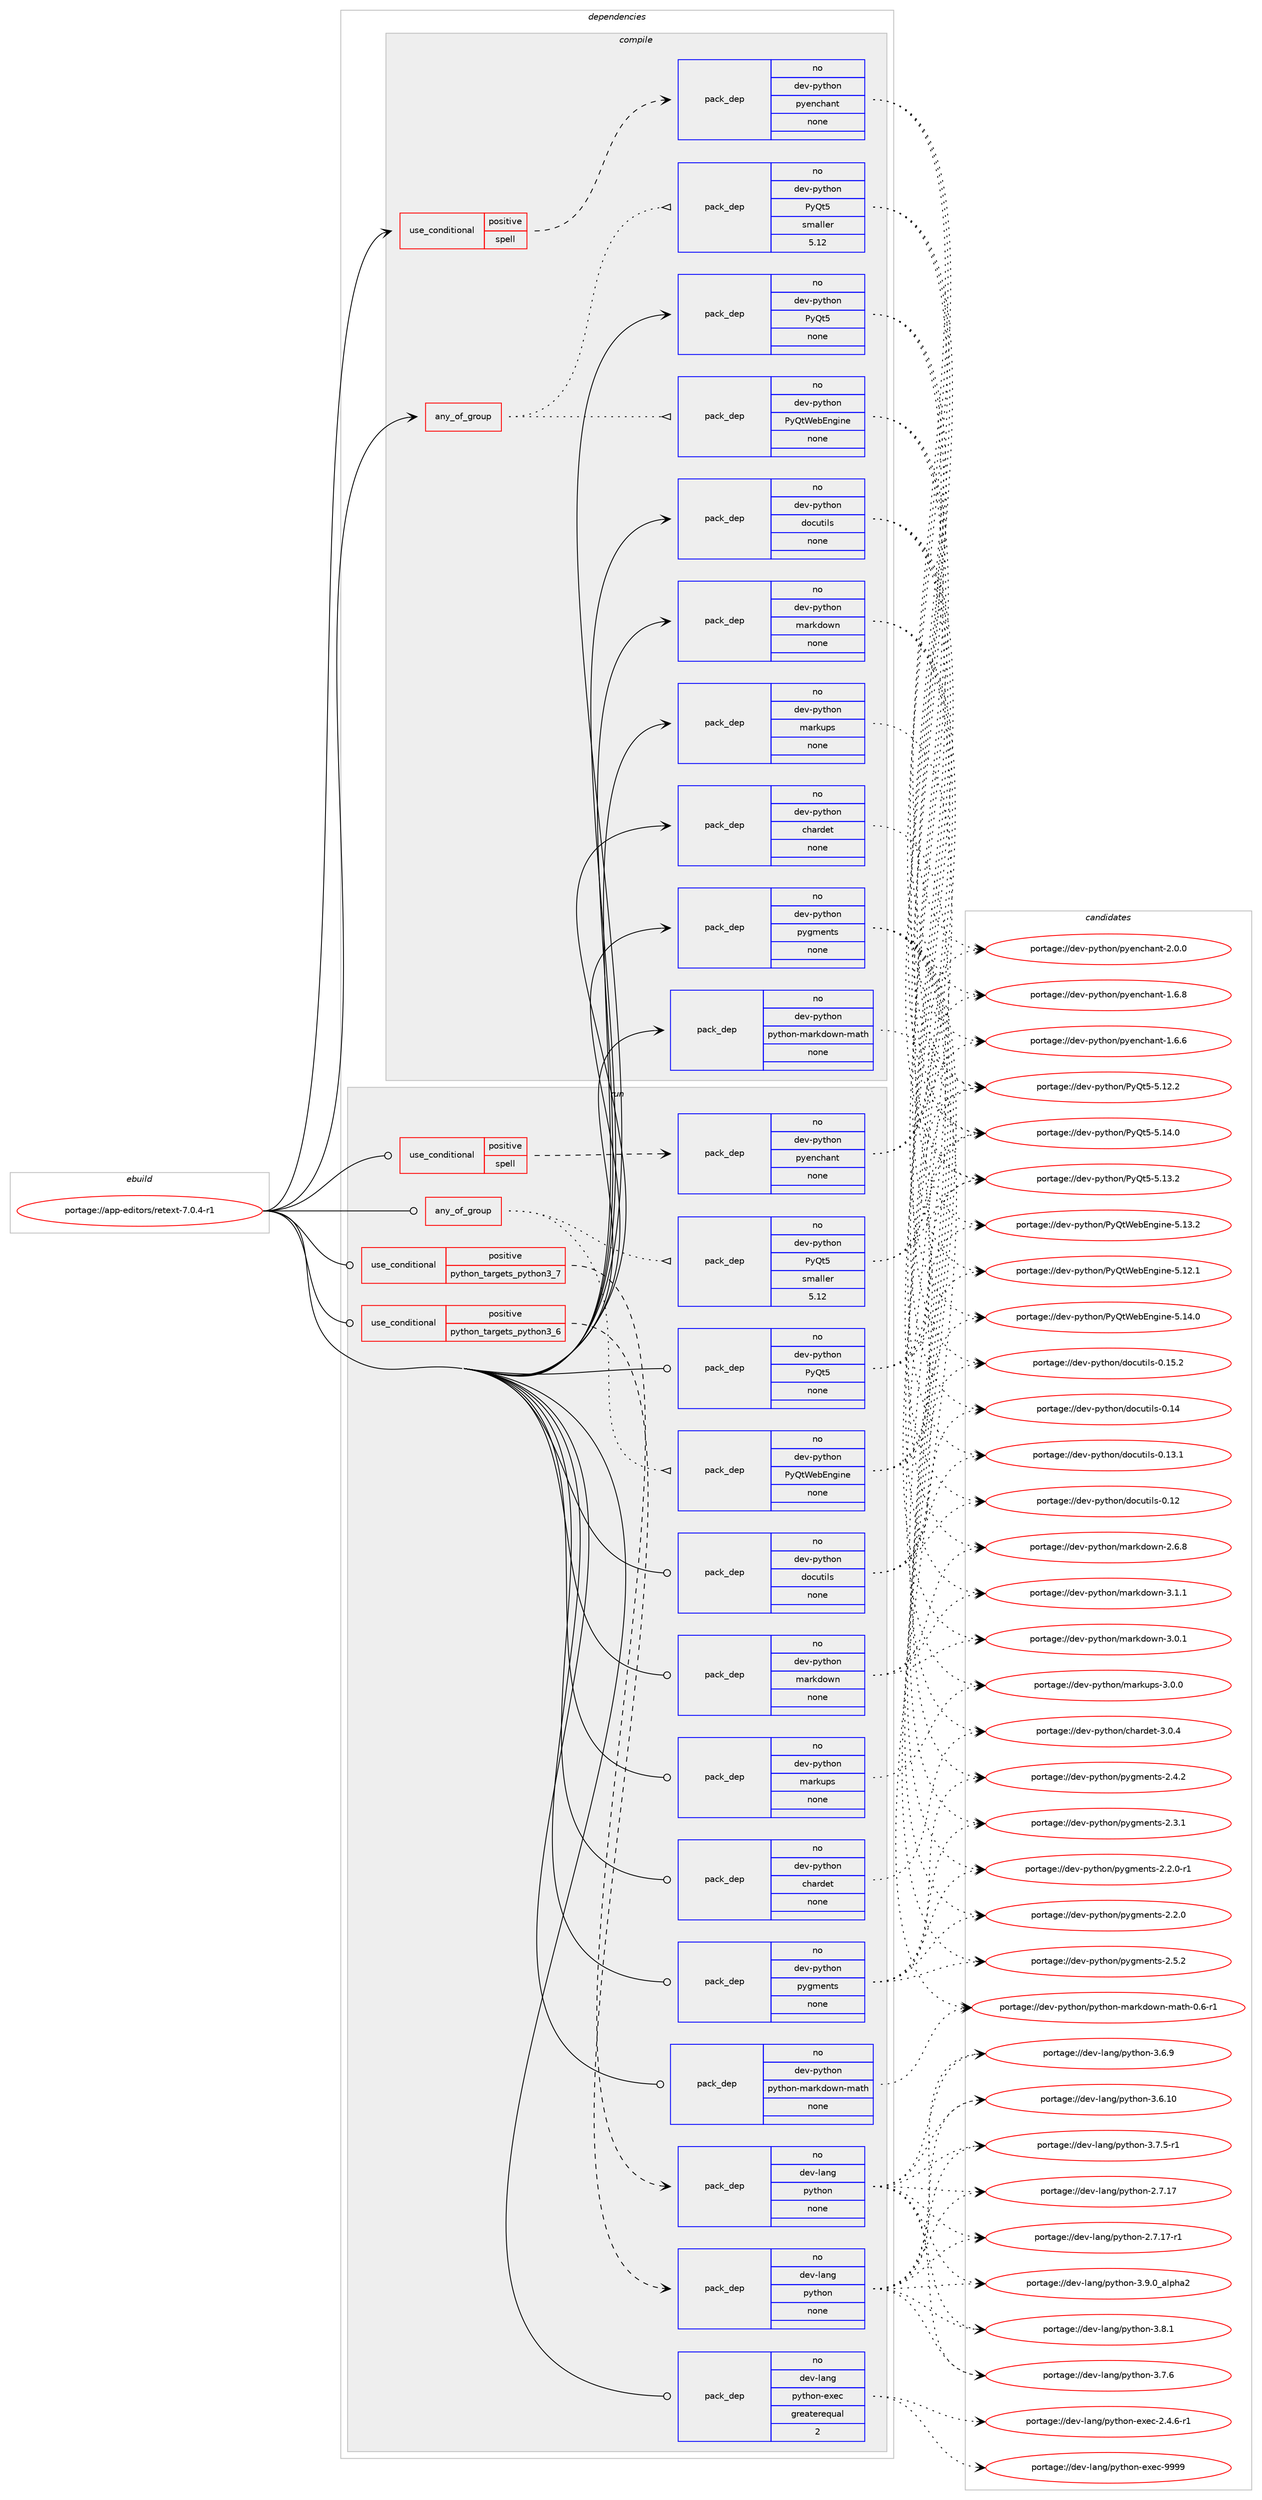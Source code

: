 digraph prolog {

# *************
# Graph options
# *************

newrank=true;
concentrate=true;
compound=true;
graph [rankdir=LR,fontname=Helvetica,fontsize=10,ranksep=1.5];#, ranksep=2.5, nodesep=0.2];
edge  [arrowhead=vee];
node  [fontname=Helvetica,fontsize=10];

# **********
# The ebuild
# **********

subgraph cluster_leftcol {
color=gray;
label=<<i>ebuild</i>>;
id [label="portage://app-editors/retext-7.0.4-r1", color=red, width=4, href="../app-editors/retext-7.0.4-r1.svg"];
}

# ****************
# The dependencies
# ****************

subgraph cluster_midcol {
color=gray;
label=<<i>dependencies</i>>;
subgraph cluster_compile {
fillcolor="#eeeeee";
style=filled;
label=<<i>compile</i>>;
subgraph any8140 {
dependency635402 [label=<<TABLE BORDER="0" CELLBORDER="1" CELLSPACING="0" CELLPADDING="4"><TR><TD CELLPADDING="10">any_of_group</TD></TR></TABLE>>, shape=none, color=red];subgraph pack477308 {
dependency635403 [label=<<TABLE BORDER="0" CELLBORDER="1" CELLSPACING="0" CELLPADDING="4" WIDTH="220"><TR><TD ROWSPAN="6" CELLPADDING="30">pack_dep</TD></TR><TR><TD WIDTH="110">no</TD></TR><TR><TD>dev-python</TD></TR><TR><TD>PyQtWebEngine</TD></TR><TR><TD>none</TD></TR><TR><TD></TD></TR></TABLE>>, shape=none, color=blue];
}
dependency635402:e -> dependency635403:w [weight=20,style="dotted",arrowhead="oinv"];
subgraph pack477309 {
dependency635404 [label=<<TABLE BORDER="0" CELLBORDER="1" CELLSPACING="0" CELLPADDING="4" WIDTH="220"><TR><TD ROWSPAN="6" CELLPADDING="30">pack_dep</TD></TR><TR><TD WIDTH="110">no</TD></TR><TR><TD>dev-python</TD></TR><TR><TD>PyQt5</TD></TR><TR><TD>smaller</TD></TR><TR><TD>5.12</TD></TR></TABLE>>, shape=none, color=blue];
}
dependency635402:e -> dependency635404:w [weight=20,style="dotted",arrowhead="oinv"];
}
id:e -> dependency635402:w [weight=20,style="solid",arrowhead="vee"];
subgraph cond149665 {
dependency635405 [label=<<TABLE BORDER="0" CELLBORDER="1" CELLSPACING="0" CELLPADDING="4"><TR><TD ROWSPAN="3" CELLPADDING="10">use_conditional</TD></TR><TR><TD>positive</TD></TR><TR><TD>spell</TD></TR></TABLE>>, shape=none, color=red];
subgraph pack477310 {
dependency635406 [label=<<TABLE BORDER="0" CELLBORDER="1" CELLSPACING="0" CELLPADDING="4" WIDTH="220"><TR><TD ROWSPAN="6" CELLPADDING="30">pack_dep</TD></TR><TR><TD WIDTH="110">no</TD></TR><TR><TD>dev-python</TD></TR><TR><TD>pyenchant</TD></TR><TR><TD>none</TD></TR><TR><TD></TD></TR></TABLE>>, shape=none, color=blue];
}
dependency635405:e -> dependency635406:w [weight=20,style="dashed",arrowhead="vee"];
}
id:e -> dependency635405:w [weight=20,style="solid",arrowhead="vee"];
subgraph pack477311 {
dependency635407 [label=<<TABLE BORDER="0" CELLBORDER="1" CELLSPACING="0" CELLPADDING="4" WIDTH="220"><TR><TD ROWSPAN="6" CELLPADDING="30">pack_dep</TD></TR><TR><TD WIDTH="110">no</TD></TR><TR><TD>dev-python</TD></TR><TR><TD>PyQt5</TD></TR><TR><TD>none</TD></TR><TR><TD></TD></TR></TABLE>>, shape=none, color=blue];
}
id:e -> dependency635407:w [weight=20,style="solid",arrowhead="vee"];
subgraph pack477312 {
dependency635408 [label=<<TABLE BORDER="0" CELLBORDER="1" CELLSPACING="0" CELLPADDING="4" WIDTH="220"><TR><TD ROWSPAN="6" CELLPADDING="30">pack_dep</TD></TR><TR><TD WIDTH="110">no</TD></TR><TR><TD>dev-python</TD></TR><TR><TD>chardet</TD></TR><TR><TD>none</TD></TR><TR><TD></TD></TR></TABLE>>, shape=none, color=blue];
}
id:e -> dependency635408:w [weight=20,style="solid",arrowhead="vee"];
subgraph pack477313 {
dependency635409 [label=<<TABLE BORDER="0" CELLBORDER="1" CELLSPACING="0" CELLPADDING="4" WIDTH="220"><TR><TD ROWSPAN="6" CELLPADDING="30">pack_dep</TD></TR><TR><TD WIDTH="110">no</TD></TR><TR><TD>dev-python</TD></TR><TR><TD>docutils</TD></TR><TR><TD>none</TD></TR><TR><TD></TD></TR></TABLE>>, shape=none, color=blue];
}
id:e -> dependency635409:w [weight=20,style="solid",arrowhead="vee"];
subgraph pack477314 {
dependency635410 [label=<<TABLE BORDER="0" CELLBORDER="1" CELLSPACING="0" CELLPADDING="4" WIDTH="220"><TR><TD ROWSPAN="6" CELLPADDING="30">pack_dep</TD></TR><TR><TD WIDTH="110">no</TD></TR><TR><TD>dev-python</TD></TR><TR><TD>markdown</TD></TR><TR><TD>none</TD></TR><TR><TD></TD></TR></TABLE>>, shape=none, color=blue];
}
id:e -> dependency635410:w [weight=20,style="solid",arrowhead="vee"];
subgraph pack477315 {
dependency635411 [label=<<TABLE BORDER="0" CELLBORDER="1" CELLSPACING="0" CELLPADDING="4" WIDTH="220"><TR><TD ROWSPAN="6" CELLPADDING="30">pack_dep</TD></TR><TR><TD WIDTH="110">no</TD></TR><TR><TD>dev-python</TD></TR><TR><TD>markups</TD></TR><TR><TD>none</TD></TR><TR><TD></TD></TR></TABLE>>, shape=none, color=blue];
}
id:e -> dependency635411:w [weight=20,style="solid",arrowhead="vee"];
subgraph pack477316 {
dependency635412 [label=<<TABLE BORDER="0" CELLBORDER="1" CELLSPACING="0" CELLPADDING="4" WIDTH="220"><TR><TD ROWSPAN="6" CELLPADDING="30">pack_dep</TD></TR><TR><TD WIDTH="110">no</TD></TR><TR><TD>dev-python</TD></TR><TR><TD>pygments</TD></TR><TR><TD>none</TD></TR><TR><TD></TD></TR></TABLE>>, shape=none, color=blue];
}
id:e -> dependency635412:w [weight=20,style="solid",arrowhead="vee"];
subgraph pack477317 {
dependency635413 [label=<<TABLE BORDER="0" CELLBORDER="1" CELLSPACING="0" CELLPADDING="4" WIDTH="220"><TR><TD ROWSPAN="6" CELLPADDING="30">pack_dep</TD></TR><TR><TD WIDTH="110">no</TD></TR><TR><TD>dev-python</TD></TR><TR><TD>python-markdown-math</TD></TR><TR><TD>none</TD></TR><TR><TD></TD></TR></TABLE>>, shape=none, color=blue];
}
id:e -> dependency635413:w [weight=20,style="solid",arrowhead="vee"];
}
subgraph cluster_compileandrun {
fillcolor="#eeeeee";
style=filled;
label=<<i>compile and run</i>>;
}
subgraph cluster_run {
fillcolor="#eeeeee";
style=filled;
label=<<i>run</i>>;
subgraph any8141 {
dependency635414 [label=<<TABLE BORDER="0" CELLBORDER="1" CELLSPACING="0" CELLPADDING="4"><TR><TD CELLPADDING="10">any_of_group</TD></TR></TABLE>>, shape=none, color=red];subgraph pack477318 {
dependency635415 [label=<<TABLE BORDER="0" CELLBORDER="1" CELLSPACING="0" CELLPADDING="4" WIDTH="220"><TR><TD ROWSPAN="6" CELLPADDING="30">pack_dep</TD></TR><TR><TD WIDTH="110">no</TD></TR><TR><TD>dev-python</TD></TR><TR><TD>PyQtWebEngine</TD></TR><TR><TD>none</TD></TR><TR><TD></TD></TR></TABLE>>, shape=none, color=blue];
}
dependency635414:e -> dependency635415:w [weight=20,style="dotted",arrowhead="oinv"];
subgraph pack477319 {
dependency635416 [label=<<TABLE BORDER="0" CELLBORDER="1" CELLSPACING="0" CELLPADDING="4" WIDTH="220"><TR><TD ROWSPAN="6" CELLPADDING="30">pack_dep</TD></TR><TR><TD WIDTH="110">no</TD></TR><TR><TD>dev-python</TD></TR><TR><TD>PyQt5</TD></TR><TR><TD>smaller</TD></TR><TR><TD>5.12</TD></TR></TABLE>>, shape=none, color=blue];
}
dependency635414:e -> dependency635416:w [weight=20,style="dotted",arrowhead="oinv"];
}
id:e -> dependency635414:w [weight=20,style="solid",arrowhead="odot"];
subgraph cond149666 {
dependency635417 [label=<<TABLE BORDER="0" CELLBORDER="1" CELLSPACING="0" CELLPADDING="4"><TR><TD ROWSPAN="3" CELLPADDING="10">use_conditional</TD></TR><TR><TD>positive</TD></TR><TR><TD>python_targets_python3_6</TD></TR></TABLE>>, shape=none, color=red];
subgraph pack477320 {
dependency635418 [label=<<TABLE BORDER="0" CELLBORDER="1" CELLSPACING="0" CELLPADDING="4" WIDTH="220"><TR><TD ROWSPAN="6" CELLPADDING="30">pack_dep</TD></TR><TR><TD WIDTH="110">no</TD></TR><TR><TD>dev-lang</TD></TR><TR><TD>python</TD></TR><TR><TD>none</TD></TR><TR><TD></TD></TR></TABLE>>, shape=none, color=blue];
}
dependency635417:e -> dependency635418:w [weight=20,style="dashed",arrowhead="vee"];
}
id:e -> dependency635417:w [weight=20,style="solid",arrowhead="odot"];
subgraph cond149667 {
dependency635419 [label=<<TABLE BORDER="0" CELLBORDER="1" CELLSPACING="0" CELLPADDING="4"><TR><TD ROWSPAN="3" CELLPADDING="10">use_conditional</TD></TR><TR><TD>positive</TD></TR><TR><TD>python_targets_python3_7</TD></TR></TABLE>>, shape=none, color=red];
subgraph pack477321 {
dependency635420 [label=<<TABLE BORDER="0" CELLBORDER="1" CELLSPACING="0" CELLPADDING="4" WIDTH="220"><TR><TD ROWSPAN="6" CELLPADDING="30">pack_dep</TD></TR><TR><TD WIDTH="110">no</TD></TR><TR><TD>dev-lang</TD></TR><TR><TD>python</TD></TR><TR><TD>none</TD></TR><TR><TD></TD></TR></TABLE>>, shape=none, color=blue];
}
dependency635419:e -> dependency635420:w [weight=20,style="dashed",arrowhead="vee"];
}
id:e -> dependency635419:w [weight=20,style="solid",arrowhead="odot"];
subgraph cond149668 {
dependency635421 [label=<<TABLE BORDER="0" CELLBORDER="1" CELLSPACING="0" CELLPADDING="4"><TR><TD ROWSPAN="3" CELLPADDING="10">use_conditional</TD></TR><TR><TD>positive</TD></TR><TR><TD>spell</TD></TR></TABLE>>, shape=none, color=red];
subgraph pack477322 {
dependency635422 [label=<<TABLE BORDER="0" CELLBORDER="1" CELLSPACING="0" CELLPADDING="4" WIDTH="220"><TR><TD ROWSPAN="6" CELLPADDING="30">pack_dep</TD></TR><TR><TD WIDTH="110">no</TD></TR><TR><TD>dev-python</TD></TR><TR><TD>pyenchant</TD></TR><TR><TD>none</TD></TR><TR><TD></TD></TR></TABLE>>, shape=none, color=blue];
}
dependency635421:e -> dependency635422:w [weight=20,style="dashed",arrowhead="vee"];
}
id:e -> dependency635421:w [weight=20,style="solid",arrowhead="odot"];
subgraph pack477323 {
dependency635423 [label=<<TABLE BORDER="0" CELLBORDER="1" CELLSPACING="0" CELLPADDING="4" WIDTH="220"><TR><TD ROWSPAN="6" CELLPADDING="30">pack_dep</TD></TR><TR><TD WIDTH="110">no</TD></TR><TR><TD>dev-lang</TD></TR><TR><TD>python-exec</TD></TR><TR><TD>greaterequal</TD></TR><TR><TD>2</TD></TR></TABLE>>, shape=none, color=blue];
}
id:e -> dependency635423:w [weight=20,style="solid",arrowhead="odot"];
subgraph pack477324 {
dependency635424 [label=<<TABLE BORDER="0" CELLBORDER="1" CELLSPACING="0" CELLPADDING="4" WIDTH="220"><TR><TD ROWSPAN="6" CELLPADDING="30">pack_dep</TD></TR><TR><TD WIDTH="110">no</TD></TR><TR><TD>dev-python</TD></TR><TR><TD>PyQt5</TD></TR><TR><TD>none</TD></TR><TR><TD></TD></TR></TABLE>>, shape=none, color=blue];
}
id:e -> dependency635424:w [weight=20,style="solid",arrowhead="odot"];
subgraph pack477325 {
dependency635425 [label=<<TABLE BORDER="0" CELLBORDER="1" CELLSPACING="0" CELLPADDING="4" WIDTH="220"><TR><TD ROWSPAN="6" CELLPADDING="30">pack_dep</TD></TR><TR><TD WIDTH="110">no</TD></TR><TR><TD>dev-python</TD></TR><TR><TD>chardet</TD></TR><TR><TD>none</TD></TR><TR><TD></TD></TR></TABLE>>, shape=none, color=blue];
}
id:e -> dependency635425:w [weight=20,style="solid",arrowhead="odot"];
subgraph pack477326 {
dependency635426 [label=<<TABLE BORDER="0" CELLBORDER="1" CELLSPACING="0" CELLPADDING="4" WIDTH="220"><TR><TD ROWSPAN="6" CELLPADDING="30">pack_dep</TD></TR><TR><TD WIDTH="110">no</TD></TR><TR><TD>dev-python</TD></TR><TR><TD>docutils</TD></TR><TR><TD>none</TD></TR><TR><TD></TD></TR></TABLE>>, shape=none, color=blue];
}
id:e -> dependency635426:w [weight=20,style="solid",arrowhead="odot"];
subgraph pack477327 {
dependency635427 [label=<<TABLE BORDER="0" CELLBORDER="1" CELLSPACING="0" CELLPADDING="4" WIDTH="220"><TR><TD ROWSPAN="6" CELLPADDING="30">pack_dep</TD></TR><TR><TD WIDTH="110">no</TD></TR><TR><TD>dev-python</TD></TR><TR><TD>markdown</TD></TR><TR><TD>none</TD></TR><TR><TD></TD></TR></TABLE>>, shape=none, color=blue];
}
id:e -> dependency635427:w [weight=20,style="solid",arrowhead="odot"];
subgraph pack477328 {
dependency635428 [label=<<TABLE BORDER="0" CELLBORDER="1" CELLSPACING="0" CELLPADDING="4" WIDTH="220"><TR><TD ROWSPAN="6" CELLPADDING="30">pack_dep</TD></TR><TR><TD WIDTH="110">no</TD></TR><TR><TD>dev-python</TD></TR><TR><TD>markups</TD></TR><TR><TD>none</TD></TR><TR><TD></TD></TR></TABLE>>, shape=none, color=blue];
}
id:e -> dependency635428:w [weight=20,style="solid",arrowhead="odot"];
subgraph pack477329 {
dependency635429 [label=<<TABLE BORDER="0" CELLBORDER="1" CELLSPACING="0" CELLPADDING="4" WIDTH="220"><TR><TD ROWSPAN="6" CELLPADDING="30">pack_dep</TD></TR><TR><TD WIDTH="110">no</TD></TR><TR><TD>dev-python</TD></TR><TR><TD>pygments</TD></TR><TR><TD>none</TD></TR><TR><TD></TD></TR></TABLE>>, shape=none, color=blue];
}
id:e -> dependency635429:w [weight=20,style="solid",arrowhead="odot"];
subgraph pack477330 {
dependency635430 [label=<<TABLE BORDER="0" CELLBORDER="1" CELLSPACING="0" CELLPADDING="4" WIDTH="220"><TR><TD ROWSPAN="6" CELLPADDING="30">pack_dep</TD></TR><TR><TD WIDTH="110">no</TD></TR><TR><TD>dev-python</TD></TR><TR><TD>python-markdown-math</TD></TR><TR><TD>none</TD></TR><TR><TD></TD></TR></TABLE>>, shape=none, color=blue];
}
id:e -> dependency635430:w [weight=20,style="solid",arrowhead="odot"];
}
}

# **************
# The candidates
# **************

subgraph cluster_choices {
rank=same;
color=gray;
label=<<i>candidates</i>>;

subgraph choice477308 {
color=black;
nodesep=1;
choice1001011184511212111610411111047801218111687101986911010310511010145534649524648 [label="portage://dev-python/PyQtWebEngine-5.14.0", color=red, width=4,href="../dev-python/PyQtWebEngine-5.14.0.svg"];
choice1001011184511212111610411111047801218111687101986911010310511010145534649514650 [label="portage://dev-python/PyQtWebEngine-5.13.2", color=red, width=4,href="../dev-python/PyQtWebEngine-5.13.2.svg"];
choice1001011184511212111610411111047801218111687101986911010310511010145534649504649 [label="portage://dev-python/PyQtWebEngine-5.12.1", color=red, width=4,href="../dev-python/PyQtWebEngine-5.12.1.svg"];
dependency635403:e -> choice1001011184511212111610411111047801218111687101986911010310511010145534649524648:w [style=dotted,weight="100"];
dependency635403:e -> choice1001011184511212111610411111047801218111687101986911010310511010145534649514650:w [style=dotted,weight="100"];
dependency635403:e -> choice1001011184511212111610411111047801218111687101986911010310511010145534649504649:w [style=dotted,weight="100"];
}
subgraph choice477309 {
color=black;
nodesep=1;
choice100101118451121211161041111104780121811165345534649524648 [label="portage://dev-python/PyQt5-5.14.0", color=red, width=4,href="../dev-python/PyQt5-5.14.0.svg"];
choice100101118451121211161041111104780121811165345534649514650 [label="portage://dev-python/PyQt5-5.13.2", color=red, width=4,href="../dev-python/PyQt5-5.13.2.svg"];
choice100101118451121211161041111104780121811165345534649504650 [label="portage://dev-python/PyQt5-5.12.2", color=red, width=4,href="../dev-python/PyQt5-5.12.2.svg"];
dependency635404:e -> choice100101118451121211161041111104780121811165345534649524648:w [style=dotted,weight="100"];
dependency635404:e -> choice100101118451121211161041111104780121811165345534649514650:w [style=dotted,weight="100"];
dependency635404:e -> choice100101118451121211161041111104780121811165345534649504650:w [style=dotted,weight="100"];
}
subgraph choice477310 {
color=black;
nodesep=1;
choice10010111845112121116104111110471121211011109910497110116455046484648 [label="portage://dev-python/pyenchant-2.0.0", color=red, width=4,href="../dev-python/pyenchant-2.0.0.svg"];
choice10010111845112121116104111110471121211011109910497110116454946544656 [label="portage://dev-python/pyenchant-1.6.8", color=red, width=4,href="../dev-python/pyenchant-1.6.8.svg"];
choice10010111845112121116104111110471121211011109910497110116454946544654 [label="portage://dev-python/pyenchant-1.6.6", color=red, width=4,href="../dev-python/pyenchant-1.6.6.svg"];
dependency635406:e -> choice10010111845112121116104111110471121211011109910497110116455046484648:w [style=dotted,weight="100"];
dependency635406:e -> choice10010111845112121116104111110471121211011109910497110116454946544656:w [style=dotted,weight="100"];
dependency635406:e -> choice10010111845112121116104111110471121211011109910497110116454946544654:w [style=dotted,weight="100"];
}
subgraph choice477311 {
color=black;
nodesep=1;
choice100101118451121211161041111104780121811165345534649524648 [label="portage://dev-python/PyQt5-5.14.0", color=red, width=4,href="../dev-python/PyQt5-5.14.0.svg"];
choice100101118451121211161041111104780121811165345534649514650 [label="portage://dev-python/PyQt5-5.13.2", color=red, width=4,href="../dev-python/PyQt5-5.13.2.svg"];
choice100101118451121211161041111104780121811165345534649504650 [label="portage://dev-python/PyQt5-5.12.2", color=red, width=4,href="../dev-python/PyQt5-5.12.2.svg"];
dependency635407:e -> choice100101118451121211161041111104780121811165345534649524648:w [style=dotted,weight="100"];
dependency635407:e -> choice100101118451121211161041111104780121811165345534649514650:w [style=dotted,weight="100"];
dependency635407:e -> choice100101118451121211161041111104780121811165345534649504650:w [style=dotted,weight="100"];
}
subgraph choice477312 {
color=black;
nodesep=1;
choice10010111845112121116104111110479910497114100101116455146484652 [label="portage://dev-python/chardet-3.0.4", color=red, width=4,href="../dev-python/chardet-3.0.4.svg"];
dependency635408:e -> choice10010111845112121116104111110479910497114100101116455146484652:w [style=dotted,weight="100"];
}
subgraph choice477313 {
color=black;
nodesep=1;
choice10010111845112121116104111110471001119911711610510811545484649534650 [label="portage://dev-python/docutils-0.15.2", color=red, width=4,href="../dev-python/docutils-0.15.2.svg"];
choice1001011184511212111610411111047100111991171161051081154548464952 [label="portage://dev-python/docutils-0.14", color=red, width=4,href="../dev-python/docutils-0.14.svg"];
choice10010111845112121116104111110471001119911711610510811545484649514649 [label="portage://dev-python/docutils-0.13.1", color=red, width=4,href="../dev-python/docutils-0.13.1.svg"];
choice1001011184511212111610411111047100111991171161051081154548464950 [label="portage://dev-python/docutils-0.12", color=red, width=4,href="../dev-python/docutils-0.12.svg"];
dependency635409:e -> choice10010111845112121116104111110471001119911711610510811545484649534650:w [style=dotted,weight="100"];
dependency635409:e -> choice1001011184511212111610411111047100111991171161051081154548464952:w [style=dotted,weight="100"];
dependency635409:e -> choice10010111845112121116104111110471001119911711610510811545484649514649:w [style=dotted,weight="100"];
dependency635409:e -> choice1001011184511212111610411111047100111991171161051081154548464950:w [style=dotted,weight="100"];
}
subgraph choice477314 {
color=black;
nodesep=1;
choice100101118451121211161041111104710997114107100111119110455146494649 [label="portage://dev-python/markdown-3.1.1", color=red, width=4,href="../dev-python/markdown-3.1.1.svg"];
choice100101118451121211161041111104710997114107100111119110455146484649 [label="portage://dev-python/markdown-3.0.1", color=red, width=4,href="../dev-python/markdown-3.0.1.svg"];
choice100101118451121211161041111104710997114107100111119110455046544656 [label="portage://dev-python/markdown-2.6.8", color=red, width=4,href="../dev-python/markdown-2.6.8.svg"];
dependency635410:e -> choice100101118451121211161041111104710997114107100111119110455146494649:w [style=dotted,weight="100"];
dependency635410:e -> choice100101118451121211161041111104710997114107100111119110455146484649:w [style=dotted,weight="100"];
dependency635410:e -> choice100101118451121211161041111104710997114107100111119110455046544656:w [style=dotted,weight="100"];
}
subgraph choice477315 {
color=black;
nodesep=1;
choice100101118451121211161041111104710997114107117112115455146484648 [label="portage://dev-python/markups-3.0.0", color=red, width=4,href="../dev-python/markups-3.0.0.svg"];
dependency635411:e -> choice100101118451121211161041111104710997114107117112115455146484648:w [style=dotted,weight="100"];
}
subgraph choice477316 {
color=black;
nodesep=1;
choice1001011184511212111610411111047112121103109101110116115455046534650 [label="portage://dev-python/pygments-2.5.2", color=red, width=4,href="../dev-python/pygments-2.5.2.svg"];
choice1001011184511212111610411111047112121103109101110116115455046524650 [label="portage://dev-python/pygments-2.4.2", color=red, width=4,href="../dev-python/pygments-2.4.2.svg"];
choice1001011184511212111610411111047112121103109101110116115455046514649 [label="portage://dev-python/pygments-2.3.1", color=red, width=4,href="../dev-python/pygments-2.3.1.svg"];
choice10010111845112121116104111110471121211031091011101161154550465046484511449 [label="portage://dev-python/pygments-2.2.0-r1", color=red, width=4,href="../dev-python/pygments-2.2.0-r1.svg"];
choice1001011184511212111610411111047112121103109101110116115455046504648 [label="portage://dev-python/pygments-2.2.0", color=red, width=4,href="../dev-python/pygments-2.2.0.svg"];
dependency635412:e -> choice1001011184511212111610411111047112121103109101110116115455046534650:w [style=dotted,weight="100"];
dependency635412:e -> choice1001011184511212111610411111047112121103109101110116115455046524650:w [style=dotted,weight="100"];
dependency635412:e -> choice1001011184511212111610411111047112121103109101110116115455046514649:w [style=dotted,weight="100"];
dependency635412:e -> choice10010111845112121116104111110471121211031091011101161154550465046484511449:w [style=dotted,weight="100"];
dependency635412:e -> choice1001011184511212111610411111047112121103109101110116115455046504648:w [style=dotted,weight="100"];
}
subgraph choice477317 {
color=black;
nodesep=1;
choice100101118451121211161041111104711212111610411111045109971141071001111191104510997116104454846544511449 [label="portage://dev-python/python-markdown-math-0.6-r1", color=red, width=4,href="../dev-python/python-markdown-math-0.6-r1.svg"];
dependency635413:e -> choice100101118451121211161041111104711212111610411111045109971141071001111191104510997116104454846544511449:w [style=dotted,weight="100"];
}
subgraph choice477318 {
color=black;
nodesep=1;
choice1001011184511212111610411111047801218111687101986911010310511010145534649524648 [label="portage://dev-python/PyQtWebEngine-5.14.0", color=red, width=4,href="../dev-python/PyQtWebEngine-5.14.0.svg"];
choice1001011184511212111610411111047801218111687101986911010310511010145534649514650 [label="portage://dev-python/PyQtWebEngine-5.13.2", color=red, width=4,href="../dev-python/PyQtWebEngine-5.13.2.svg"];
choice1001011184511212111610411111047801218111687101986911010310511010145534649504649 [label="portage://dev-python/PyQtWebEngine-5.12.1", color=red, width=4,href="../dev-python/PyQtWebEngine-5.12.1.svg"];
dependency635415:e -> choice1001011184511212111610411111047801218111687101986911010310511010145534649524648:w [style=dotted,weight="100"];
dependency635415:e -> choice1001011184511212111610411111047801218111687101986911010310511010145534649514650:w [style=dotted,weight="100"];
dependency635415:e -> choice1001011184511212111610411111047801218111687101986911010310511010145534649504649:w [style=dotted,weight="100"];
}
subgraph choice477319 {
color=black;
nodesep=1;
choice100101118451121211161041111104780121811165345534649524648 [label="portage://dev-python/PyQt5-5.14.0", color=red, width=4,href="../dev-python/PyQt5-5.14.0.svg"];
choice100101118451121211161041111104780121811165345534649514650 [label="portage://dev-python/PyQt5-5.13.2", color=red, width=4,href="../dev-python/PyQt5-5.13.2.svg"];
choice100101118451121211161041111104780121811165345534649504650 [label="portage://dev-python/PyQt5-5.12.2", color=red, width=4,href="../dev-python/PyQt5-5.12.2.svg"];
dependency635416:e -> choice100101118451121211161041111104780121811165345534649524648:w [style=dotted,weight="100"];
dependency635416:e -> choice100101118451121211161041111104780121811165345534649514650:w [style=dotted,weight="100"];
dependency635416:e -> choice100101118451121211161041111104780121811165345534649504650:w [style=dotted,weight="100"];
}
subgraph choice477320 {
color=black;
nodesep=1;
choice10010111845108971101034711212111610411111045514657464895971081121049750 [label="portage://dev-lang/python-3.9.0_alpha2", color=red, width=4,href="../dev-lang/python-3.9.0_alpha2.svg"];
choice100101118451089711010347112121116104111110455146564649 [label="portage://dev-lang/python-3.8.1", color=red, width=4,href="../dev-lang/python-3.8.1.svg"];
choice100101118451089711010347112121116104111110455146554654 [label="portage://dev-lang/python-3.7.6", color=red, width=4,href="../dev-lang/python-3.7.6.svg"];
choice1001011184510897110103471121211161041111104551465546534511449 [label="portage://dev-lang/python-3.7.5-r1", color=red, width=4,href="../dev-lang/python-3.7.5-r1.svg"];
choice100101118451089711010347112121116104111110455146544657 [label="portage://dev-lang/python-3.6.9", color=red, width=4,href="../dev-lang/python-3.6.9.svg"];
choice10010111845108971101034711212111610411111045514654464948 [label="portage://dev-lang/python-3.6.10", color=red, width=4,href="../dev-lang/python-3.6.10.svg"];
choice100101118451089711010347112121116104111110455046554649554511449 [label="portage://dev-lang/python-2.7.17-r1", color=red, width=4,href="../dev-lang/python-2.7.17-r1.svg"];
choice10010111845108971101034711212111610411111045504655464955 [label="portage://dev-lang/python-2.7.17", color=red, width=4,href="../dev-lang/python-2.7.17.svg"];
dependency635418:e -> choice10010111845108971101034711212111610411111045514657464895971081121049750:w [style=dotted,weight="100"];
dependency635418:e -> choice100101118451089711010347112121116104111110455146564649:w [style=dotted,weight="100"];
dependency635418:e -> choice100101118451089711010347112121116104111110455146554654:w [style=dotted,weight="100"];
dependency635418:e -> choice1001011184510897110103471121211161041111104551465546534511449:w [style=dotted,weight="100"];
dependency635418:e -> choice100101118451089711010347112121116104111110455146544657:w [style=dotted,weight="100"];
dependency635418:e -> choice10010111845108971101034711212111610411111045514654464948:w [style=dotted,weight="100"];
dependency635418:e -> choice100101118451089711010347112121116104111110455046554649554511449:w [style=dotted,weight="100"];
dependency635418:e -> choice10010111845108971101034711212111610411111045504655464955:w [style=dotted,weight="100"];
}
subgraph choice477321 {
color=black;
nodesep=1;
choice10010111845108971101034711212111610411111045514657464895971081121049750 [label="portage://dev-lang/python-3.9.0_alpha2", color=red, width=4,href="../dev-lang/python-3.9.0_alpha2.svg"];
choice100101118451089711010347112121116104111110455146564649 [label="portage://dev-lang/python-3.8.1", color=red, width=4,href="../dev-lang/python-3.8.1.svg"];
choice100101118451089711010347112121116104111110455146554654 [label="portage://dev-lang/python-3.7.6", color=red, width=4,href="../dev-lang/python-3.7.6.svg"];
choice1001011184510897110103471121211161041111104551465546534511449 [label="portage://dev-lang/python-3.7.5-r1", color=red, width=4,href="../dev-lang/python-3.7.5-r1.svg"];
choice100101118451089711010347112121116104111110455146544657 [label="portage://dev-lang/python-3.6.9", color=red, width=4,href="../dev-lang/python-3.6.9.svg"];
choice10010111845108971101034711212111610411111045514654464948 [label="portage://dev-lang/python-3.6.10", color=red, width=4,href="../dev-lang/python-3.6.10.svg"];
choice100101118451089711010347112121116104111110455046554649554511449 [label="portage://dev-lang/python-2.7.17-r1", color=red, width=4,href="../dev-lang/python-2.7.17-r1.svg"];
choice10010111845108971101034711212111610411111045504655464955 [label="portage://dev-lang/python-2.7.17", color=red, width=4,href="../dev-lang/python-2.7.17.svg"];
dependency635420:e -> choice10010111845108971101034711212111610411111045514657464895971081121049750:w [style=dotted,weight="100"];
dependency635420:e -> choice100101118451089711010347112121116104111110455146564649:w [style=dotted,weight="100"];
dependency635420:e -> choice100101118451089711010347112121116104111110455146554654:w [style=dotted,weight="100"];
dependency635420:e -> choice1001011184510897110103471121211161041111104551465546534511449:w [style=dotted,weight="100"];
dependency635420:e -> choice100101118451089711010347112121116104111110455146544657:w [style=dotted,weight="100"];
dependency635420:e -> choice10010111845108971101034711212111610411111045514654464948:w [style=dotted,weight="100"];
dependency635420:e -> choice100101118451089711010347112121116104111110455046554649554511449:w [style=dotted,weight="100"];
dependency635420:e -> choice10010111845108971101034711212111610411111045504655464955:w [style=dotted,weight="100"];
}
subgraph choice477322 {
color=black;
nodesep=1;
choice10010111845112121116104111110471121211011109910497110116455046484648 [label="portage://dev-python/pyenchant-2.0.0", color=red, width=4,href="../dev-python/pyenchant-2.0.0.svg"];
choice10010111845112121116104111110471121211011109910497110116454946544656 [label="portage://dev-python/pyenchant-1.6.8", color=red, width=4,href="../dev-python/pyenchant-1.6.8.svg"];
choice10010111845112121116104111110471121211011109910497110116454946544654 [label="portage://dev-python/pyenchant-1.6.6", color=red, width=4,href="../dev-python/pyenchant-1.6.6.svg"];
dependency635422:e -> choice10010111845112121116104111110471121211011109910497110116455046484648:w [style=dotted,weight="100"];
dependency635422:e -> choice10010111845112121116104111110471121211011109910497110116454946544656:w [style=dotted,weight="100"];
dependency635422:e -> choice10010111845112121116104111110471121211011109910497110116454946544654:w [style=dotted,weight="100"];
}
subgraph choice477323 {
color=black;
nodesep=1;
choice10010111845108971101034711212111610411111045101120101994557575757 [label="portage://dev-lang/python-exec-9999", color=red, width=4,href="../dev-lang/python-exec-9999.svg"];
choice10010111845108971101034711212111610411111045101120101994550465246544511449 [label="portage://dev-lang/python-exec-2.4.6-r1", color=red, width=4,href="../dev-lang/python-exec-2.4.6-r1.svg"];
dependency635423:e -> choice10010111845108971101034711212111610411111045101120101994557575757:w [style=dotted,weight="100"];
dependency635423:e -> choice10010111845108971101034711212111610411111045101120101994550465246544511449:w [style=dotted,weight="100"];
}
subgraph choice477324 {
color=black;
nodesep=1;
choice100101118451121211161041111104780121811165345534649524648 [label="portage://dev-python/PyQt5-5.14.0", color=red, width=4,href="../dev-python/PyQt5-5.14.0.svg"];
choice100101118451121211161041111104780121811165345534649514650 [label="portage://dev-python/PyQt5-5.13.2", color=red, width=4,href="../dev-python/PyQt5-5.13.2.svg"];
choice100101118451121211161041111104780121811165345534649504650 [label="portage://dev-python/PyQt5-5.12.2", color=red, width=4,href="../dev-python/PyQt5-5.12.2.svg"];
dependency635424:e -> choice100101118451121211161041111104780121811165345534649524648:w [style=dotted,weight="100"];
dependency635424:e -> choice100101118451121211161041111104780121811165345534649514650:w [style=dotted,weight="100"];
dependency635424:e -> choice100101118451121211161041111104780121811165345534649504650:w [style=dotted,weight="100"];
}
subgraph choice477325 {
color=black;
nodesep=1;
choice10010111845112121116104111110479910497114100101116455146484652 [label="portage://dev-python/chardet-3.0.4", color=red, width=4,href="../dev-python/chardet-3.0.4.svg"];
dependency635425:e -> choice10010111845112121116104111110479910497114100101116455146484652:w [style=dotted,weight="100"];
}
subgraph choice477326 {
color=black;
nodesep=1;
choice10010111845112121116104111110471001119911711610510811545484649534650 [label="portage://dev-python/docutils-0.15.2", color=red, width=4,href="../dev-python/docutils-0.15.2.svg"];
choice1001011184511212111610411111047100111991171161051081154548464952 [label="portage://dev-python/docutils-0.14", color=red, width=4,href="../dev-python/docutils-0.14.svg"];
choice10010111845112121116104111110471001119911711610510811545484649514649 [label="portage://dev-python/docutils-0.13.1", color=red, width=4,href="../dev-python/docutils-0.13.1.svg"];
choice1001011184511212111610411111047100111991171161051081154548464950 [label="portage://dev-python/docutils-0.12", color=red, width=4,href="../dev-python/docutils-0.12.svg"];
dependency635426:e -> choice10010111845112121116104111110471001119911711610510811545484649534650:w [style=dotted,weight="100"];
dependency635426:e -> choice1001011184511212111610411111047100111991171161051081154548464952:w [style=dotted,weight="100"];
dependency635426:e -> choice10010111845112121116104111110471001119911711610510811545484649514649:w [style=dotted,weight="100"];
dependency635426:e -> choice1001011184511212111610411111047100111991171161051081154548464950:w [style=dotted,weight="100"];
}
subgraph choice477327 {
color=black;
nodesep=1;
choice100101118451121211161041111104710997114107100111119110455146494649 [label="portage://dev-python/markdown-3.1.1", color=red, width=4,href="../dev-python/markdown-3.1.1.svg"];
choice100101118451121211161041111104710997114107100111119110455146484649 [label="portage://dev-python/markdown-3.0.1", color=red, width=4,href="../dev-python/markdown-3.0.1.svg"];
choice100101118451121211161041111104710997114107100111119110455046544656 [label="portage://dev-python/markdown-2.6.8", color=red, width=4,href="../dev-python/markdown-2.6.8.svg"];
dependency635427:e -> choice100101118451121211161041111104710997114107100111119110455146494649:w [style=dotted,weight="100"];
dependency635427:e -> choice100101118451121211161041111104710997114107100111119110455146484649:w [style=dotted,weight="100"];
dependency635427:e -> choice100101118451121211161041111104710997114107100111119110455046544656:w [style=dotted,weight="100"];
}
subgraph choice477328 {
color=black;
nodesep=1;
choice100101118451121211161041111104710997114107117112115455146484648 [label="portage://dev-python/markups-3.0.0", color=red, width=4,href="../dev-python/markups-3.0.0.svg"];
dependency635428:e -> choice100101118451121211161041111104710997114107117112115455146484648:w [style=dotted,weight="100"];
}
subgraph choice477329 {
color=black;
nodesep=1;
choice1001011184511212111610411111047112121103109101110116115455046534650 [label="portage://dev-python/pygments-2.5.2", color=red, width=4,href="../dev-python/pygments-2.5.2.svg"];
choice1001011184511212111610411111047112121103109101110116115455046524650 [label="portage://dev-python/pygments-2.4.2", color=red, width=4,href="../dev-python/pygments-2.4.2.svg"];
choice1001011184511212111610411111047112121103109101110116115455046514649 [label="portage://dev-python/pygments-2.3.1", color=red, width=4,href="../dev-python/pygments-2.3.1.svg"];
choice10010111845112121116104111110471121211031091011101161154550465046484511449 [label="portage://dev-python/pygments-2.2.0-r1", color=red, width=4,href="../dev-python/pygments-2.2.0-r1.svg"];
choice1001011184511212111610411111047112121103109101110116115455046504648 [label="portage://dev-python/pygments-2.2.0", color=red, width=4,href="../dev-python/pygments-2.2.0.svg"];
dependency635429:e -> choice1001011184511212111610411111047112121103109101110116115455046534650:w [style=dotted,weight="100"];
dependency635429:e -> choice1001011184511212111610411111047112121103109101110116115455046524650:w [style=dotted,weight="100"];
dependency635429:e -> choice1001011184511212111610411111047112121103109101110116115455046514649:w [style=dotted,weight="100"];
dependency635429:e -> choice10010111845112121116104111110471121211031091011101161154550465046484511449:w [style=dotted,weight="100"];
dependency635429:e -> choice1001011184511212111610411111047112121103109101110116115455046504648:w [style=dotted,weight="100"];
}
subgraph choice477330 {
color=black;
nodesep=1;
choice100101118451121211161041111104711212111610411111045109971141071001111191104510997116104454846544511449 [label="portage://dev-python/python-markdown-math-0.6-r1", color=red, width=4,href="../dev-python/python-markdown-math-0.6-r1.svg"];
dependency635430:e -> choice100101118451121211161041111104711212111610411111045109971141071001111191104510997116104454846544511449:w [style=dotted,weight="100"];
}
}

}
